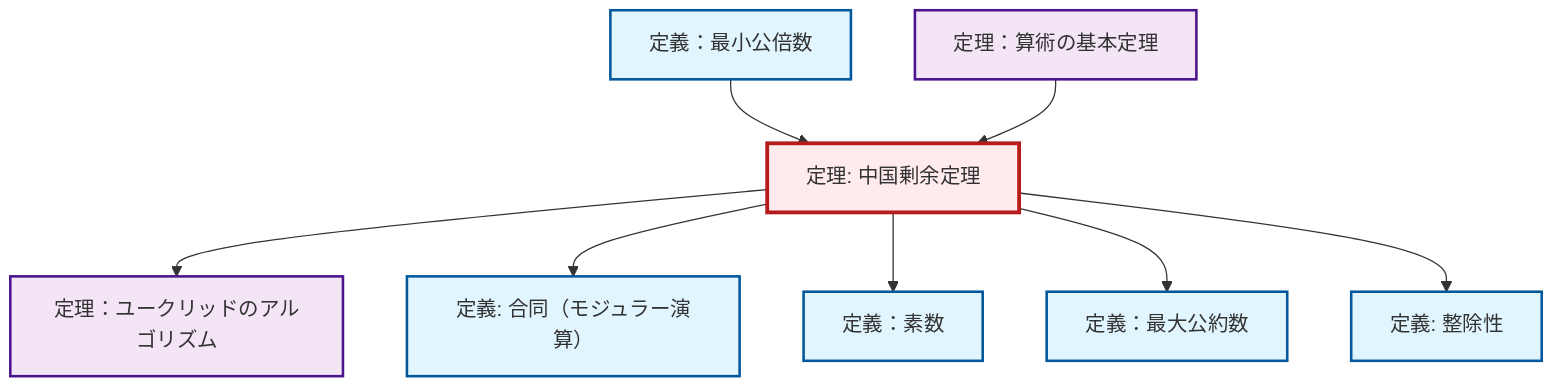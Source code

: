 graph TD
    classDef definition fill:#e1f5fe,stroke:#01579b,stroke-width:2px
    classDef theorem fill:#f3e5f5,stroke:#4a148c,stroke-width:2px
    classDef axiom fill:#fff3e0,stroke:#e65100,stroke-width:2px
    classDef example fill:#e8f5e9,stroke:#1b5e20,stroke-width:2px
    classDef current fill:#ffebee,stroke:#b71c1c,stroke-width:3px
    thm-euclidean-algorithm["定理：ユークリッドのアルゴリズム"]:::theorem
    thm-fundamental-arithmetic["定理：算術の基本定理"]:::theorem
    def-congruence["定義: 合同（モジュラー演算）"]:::definition
    def-lcm["定義：最小公倍数"]:::definition
    thm-chinese-remainder["定理: 中国剰余定理"]:::theorem
    def-prime["定義：素数"]:::definition
    def-divisibility["定義: 整除性"]:::definition
    def-gcd["定義：最大公約数"]:::definition
    thm-chinese-remainder --> thm-euclidean-algorithm
    def-lcm --> thm-chinese-remainder
    thm-fundamental-arithmetic --> thm-chinese-remainder
    thm-chinese-remainder --> def-congruence
    thm-chinese-remainder --> def-prime
    thm-chinese-remainder --> def-gcd
    thm-chinese-remainder --> def-divisibility
    class thm-chinese-remainder current